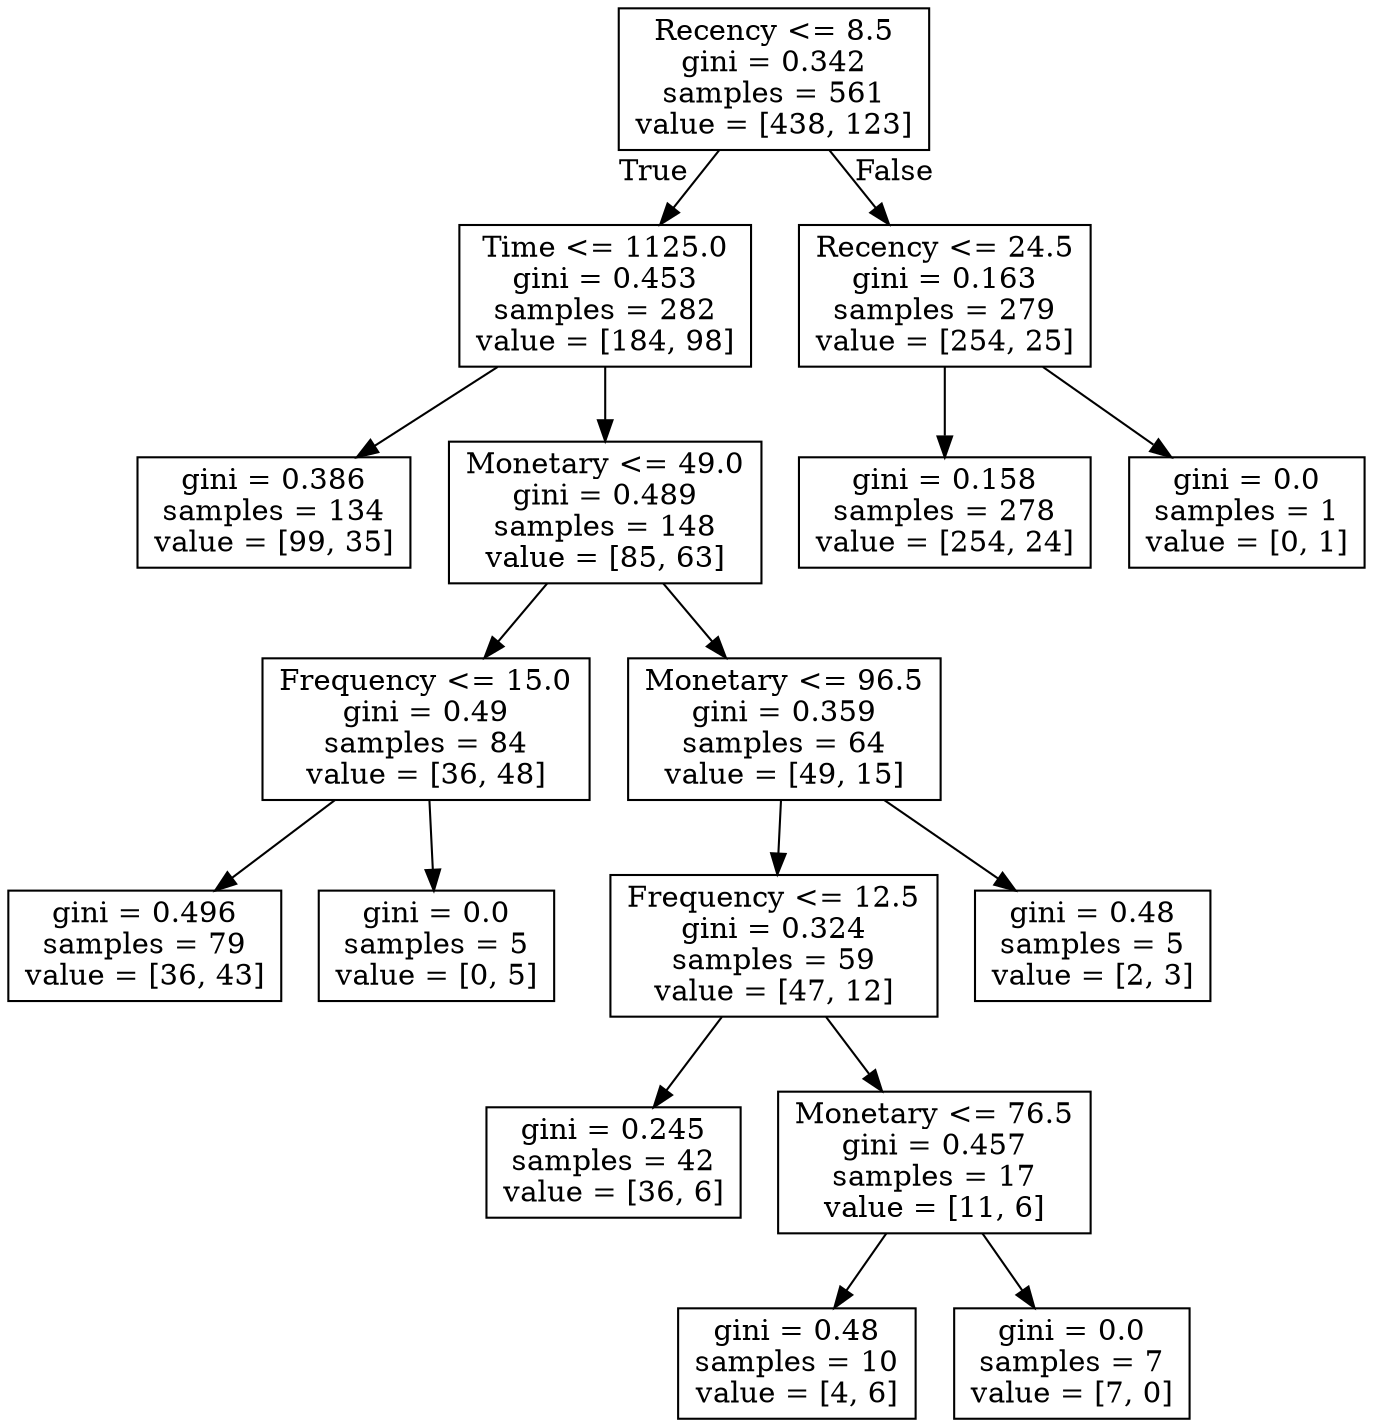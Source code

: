 digraph Tree {
node [shape=box] ;
0 [label="Recency <= 8.5\ngini = 0.342\nsamples = 561\nvalue = [438, 123]"] ;
1 [label="Time <= 1125.0\ngini = 0.453\nsamples = 282\nvalue = [184, 98]"] ;
0 -> 1 [labeldistance=2.5, labelangle=45, headlabel="True"] ;
2 [label="gini = 0.386\nsamples = 134\nvalue = [99, 35]"] ;
1 -> 2 ;
3 [label="Monetary <= 49.0\ngini = 0.489\nsamples = 148\nvalue = [85, 63]"] ;
1 -> 3 ;
4 [label="Frequency <= 15.0\ngini = 0.49\nsamples = 84\nvalue = [36, 48]"] ;
3 -> 4 ;
5 [label="gini = 0.496\nsamples = 79\nvalue = [36, 43]"] ;
4 -> 5 ;
6 [label="gini = 0.0\nsamples = 5\nvalue = [0, 5]"] ;
4 -> 6 ;
7 [label="Monetary <= 96.5\ngini = 0.359\nsamples = 64\nvalue = [49, 15]"] ;
3 -> 7 ;
8 [label="Frequency <= 12.5\ngini = 0.324\nsamples = 59\nvalue = [47, 12]"] ;
7 -> 8 ;
9 [label="gini = 0.245\nsamples = 42\nvalue = [36, 6]"] ;
8 -> 9 ;
10 [label="Monetary <= 76.5\ngini = 0.457\nsamples = 17\nvalue = [11, 6]"] ;
8 -> 10 ;
11 [label="gini = 0.48\nsamples = 10\nvalue = [4, 6]"] ;
10 -> 11 ;
12 [label="gini = 0.0\nsamples = 7\nvalue = [7, 0]"] ;
10 -> 12 ;
13 [label="gini = 0.48\nsamples = 5\nvalue = [2, 3]"] ;
7 -> 13 ;
14 [label="Recency <= 24.5\ngini = 0.163\nsamples = 279\nvalue = [254, 25]"] ;
0 -> 14 [labeldistance=2.5, labelangle=-45, headlabel="False"] ;
15 [label="gini = 0.158\nsamples = 278\nvalue = [254, 24]"] ;
14 -> 15 ;
16 [label="gini = 0.0\nsamples = 1\nvalue = [0, 1]"] ;
14 -> 16 ;
}